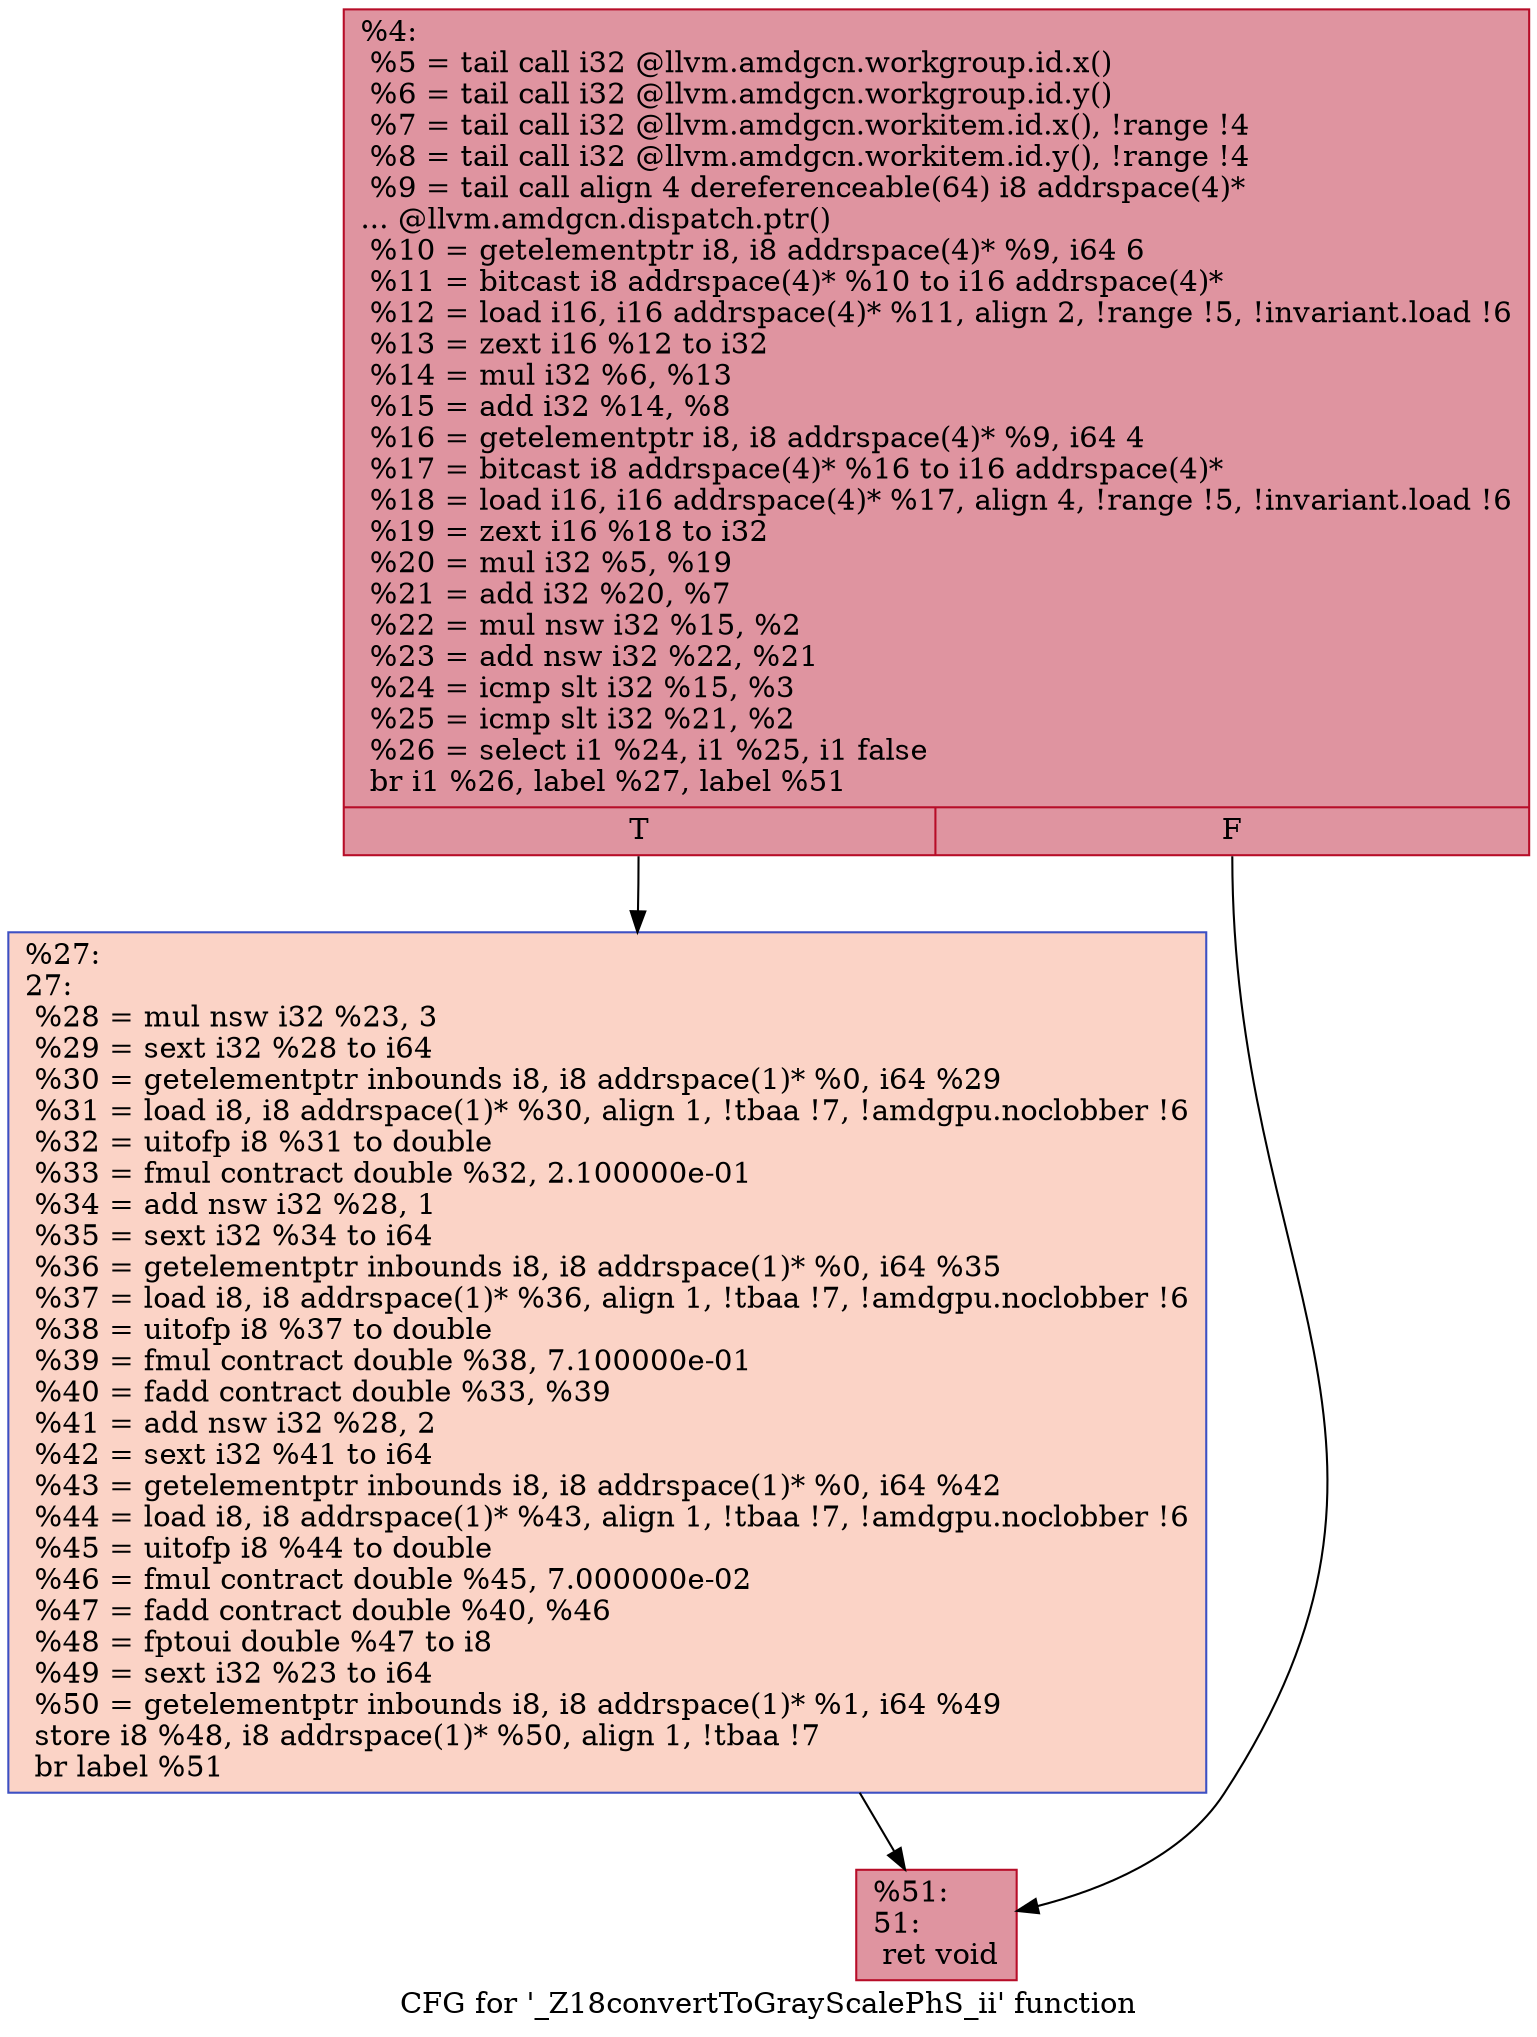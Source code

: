 digraph "CFG for '_Z18convertToGrayScalePhS_ii' function" {
	label="CFG for '_Z18convertToGrayScalePhS_ii' function";

	Node0x60e2620 [shape=record,color="#b70d28ff", style=filled, fillcolor="#b70d2870",label="{%4:\l  %5 = tail call i32 @llvm.amdgcn.workgroup.id.x()\l  %6 = tail call i32 @llvm.amdgcn.workgroup.id.y()\l  %7 = tail call i32 @llvm.amdgcn.workitem.id.x(), !range !4\l  %8 = tail call i32 @llvm.amdgcn.workitem.id.y(), !range !4\l  %9 = tail call align 4 dereferenceable(64) i8 addrspace(4)*\l... @llvm.amdgcn.dispatch.ptr()\l  %10 = getelementptr i8, i8 addrspace(4)* %9, i64 6\l  %11 = bitcast i8 addrspace(4)* %10 to i16 addrspace(4)*\l  %12 = load i16, i16 addrspace(4)* %11, align 2, !range !5, !invariant.load !6\l  %13 = zext i16 %12 to i32\l  %14 = mul i32 %6, %13\l  %15 = add i32 %14, %8\l  %16 = getelementptr i8, i8 addrspace(4)* %9, i64 4\l  %17 = bitcast i8 addrspace(4)* %16 to i16 addrspace(4)*\l  %18 = load i16, i16 addrspace(4)* %17, align 4, !range !5, !invariant.load !6\l  %19 = zext i16 %18 to i32\l  %20 = mul i32 %5, %19\l  %21 = add i32 %20, %7\l  %22 = mul nsw i32 %15, %2\l  %23 = add nsw i32 %22, %21\l  %24 = icmp slt i32 %15, %3\l  %25 = icmp slt i32 %21, %2\l  %26 = select i1 %24, i1 %25, i1 false\l  br i1 %26, label %27, label %51\l|{<s0>T|<s1>F}}"];
	Node0x60e2620:s0 -> Node0x60e61f0;
	Node0x60e2620:s1 -> Node0x60e6280;
	Node0x60e61f0 [shape=record,color="#3d50c3ff", style=filled, fillcolor="#f59c7d70",label="{%27:\l27:                                               \l  %28 = mul nsw i32 %23, 3\l  %29 = sext i32 %28 to i64\l  %30 = getelementptr inbounds i8, i8 addrspace(1)* %0, i64 %29\l  %31 = load i8, i8 addrspace(1)* %30, align 1, !tbaa !7, !amdgpu.noclobber !6\l  %32 = uitofp i8 %31 to double\l  %33 = fmul contract double %32, 2.100000e-01\l  %34 = add nsw i32 %28, 1\l  %35 = sext i32 %34 to i64\l  %36 = getelementptr inbounds i8, i8 addrspace(1)* %0, i64 %35\l  %37 = load i8, i8 addrspace(1)* %36, align 1, !tbaa !7, !amdgpu.noclobber !6\l  %38 = uitofp i8 %37 to double\l  %39 = fmul contract double %38, 7.100000e-01\l  %40 = fadd contract double %33, %39\l  %41 = add nsw i32 %28, 2\l  %42 = sext i32 %41 to i64\l  %43 = getelementptr inbounds i8, i8 addrspace(1)* %0, i64 %42\l  %44 = load i8, i8 addrspace(1)* %43, align 1, !tbaa !7, !amdgpu.noclobber !6\l  %45 = uitofp i8 %44 to double\l  %46 = fmul contract double %45, 7.000000e-02\l  %47 = fadd contract double %40, %46\l  %48 = fptoui double %47 to i8\l  %49 = sext i32 %23 to i64\l  %50 = getelementptr inbounds i8, i8 addrspace(1)* %1, i64 %49\l  store i8 %48, i8 addrspace(1)* %50, align 1, !tbaa !7\l  br label %51\l}"];
	Node0x60e61f0 -> Node0x60e6280;
	Node0x60e6280 [shape=record,color="#b70d28ff", style=filled, fillcolor="#b70d2870",label="{%51:\l51:                                               \l  ret void\l}"];
}
